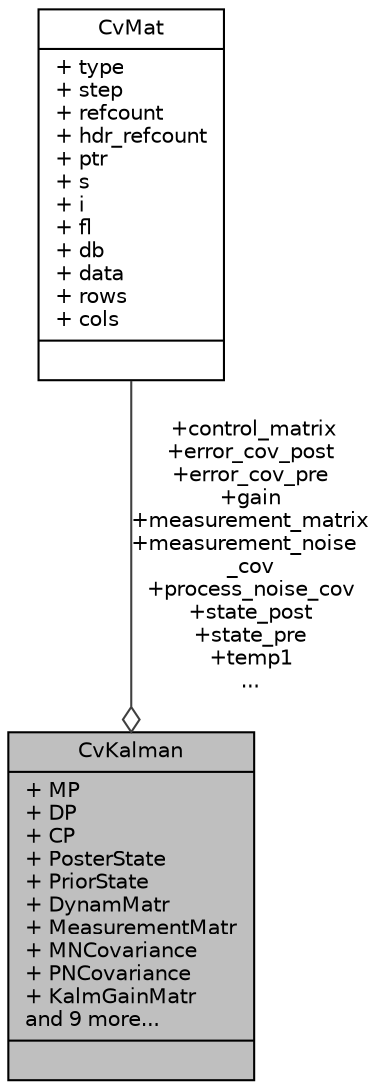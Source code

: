 digraph "CvKalman"
{
 // LATEX_PDF_SIZE
  edge [fontname="Helvetica",fontsize="10",labelfontname="Helvetica",labelfontsize="10"];
  node [fontname="Helvetica",fontsize="10",shape=record];
  Node1 [label="{CvKalman\n|+ MP\l+ DP\l+ CP\l+ PosterState\l+ PriorState\l+ DynamMatr\l+ MeasurementMatr\l+ MNCovariance\l+ PNCovariance\l+ KalmGainMatr\land 9 more...\l|}",height=0.2,width=0.4,color="black", fillcolor="grey75", style="filled", fontcolor="black",tooltip=" "];
  Node2 -> Node1 [color="grey25",fontsize="10",style="solid",label=" +control_matrix\n+error_cov_post\n+error_cov_pre\n+gain\n+measurement_matrix\n+measurement_noise\l_cov\n+process_noise_cov\n+state_post\n+state_pre\n+temp1\n..." ,arrowhead="odiamond",fontname="Helvetica"];
  Node2 [label="{CvMat\n|+ type\l+ step\l+ refcount\l+ hdr_refcount\l+ ptr\l+ s\l+ i\l+ fl\l+ db\l+ data\l+ rows\l+ cols\l|}",height=0.2,width=0.4,color="black", fillcolor="white", style="filled",URL="$struct_cv_mat.html",tooltip=" "];
}
